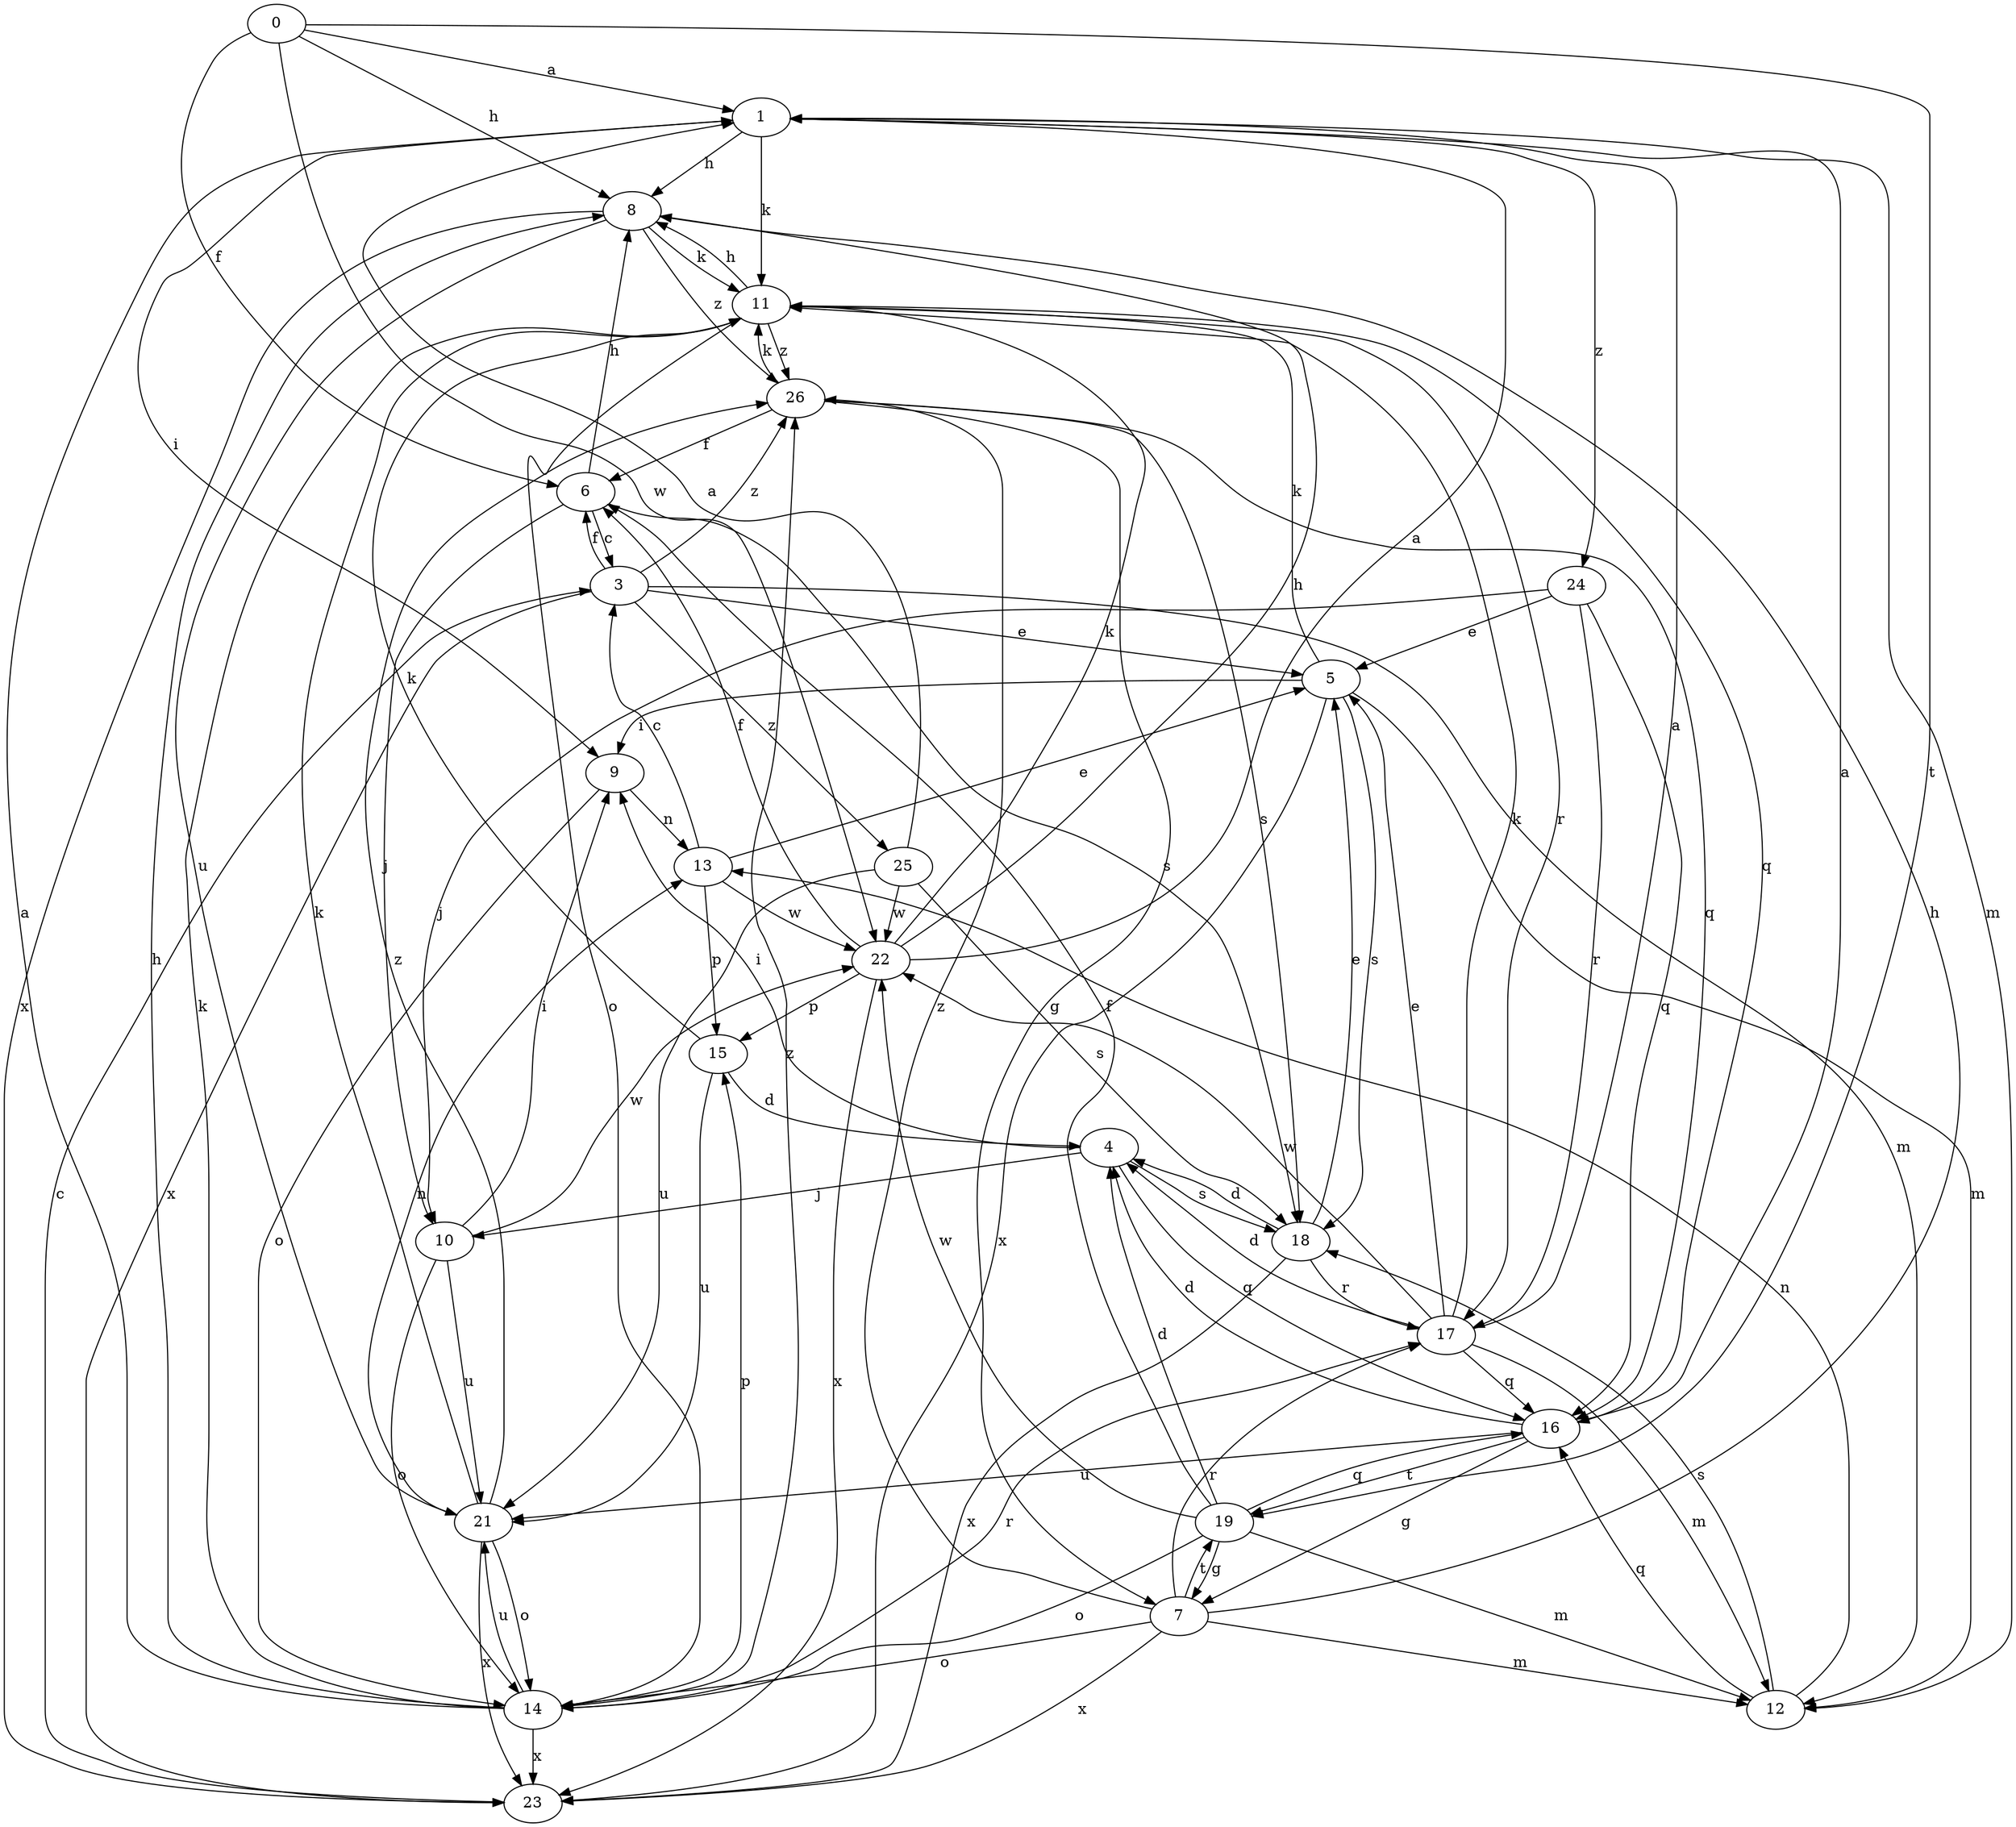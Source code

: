 strict digraph  {
0;
1;
3;
4;
5;
6;
7;
8;
9;
10;
11;
12;
13;
14;
15;
16;
17;
18;
19;
21;
22;
23;
24;
25;
26;
0 -> 1  [label=a];
0 -> 6  [label=f];
0 -> 8  [label=h];
0 -> 19  [label=t];
0 -> 22  [label=w];
1 -> 8  [label=h];
1 -> 9  [label=i];
1 -> 11  [label=k];
1 -> 12  [label=m];
1 -> 24  [label=z];
3 -> 5  [label=e];
3 -> 6  [label=f];
3 -> 12  [label=m];
3 -> 23  [label=x];
3 -> 25  [label=z];
3 -> 26  [label=z];
4 -> 9  [label=i];
4 -> 10  [label=j];
4 -> 16  [label=q];
4 -> 18  [label=s];
5 -> 9  [label=i];
5 -> 11  [label=k];
5 -> 12  [label=m];
5 -> 18  [label=s];
5 -> 23  [label=x];
6 -> 3  [label=c];
6 -> 8  [label=h];
6 -> 10  [label=j];
6 -> 18  [label=s];
7 -> 8  [label=h];
7 -> 12  [label=m];
7 -> 14  [label=o];
7 -> 17  [label=r];
7 -> 19  [label=t];
7 -> 23  [label=x];
7 -> 26  [label=z];
8 -> 11  [label=k];
8 -> 21  [label=u];
8 -> 23  [label=x];
8 -> 26  [label=z];
9 -> 13  [label=n];
9 -> 14  [label=o];
10 -> 9  [label=i];
10 -> 14  [label=o];
10 -> 21  [label=u];
10 -> 22  [label=w];
11 -> 8  [label=h];
11 -> 14  [label=o];
11 -> 16  [label=q];
11 -> 17  [label=r];
11 -> 26  [label=z];
12 -> 13  [label=n];
12 -> 16  [label=q];
12 -> 18  [label=s];
13 -> 3  [label=c];
13 -> 5  [label=e];
13 -> 15  [label=p];
13 -> 22  [label=w];
14 -> 1  [label=a];
14 -> 8  [label=h];
14 -> 11  [label=k];
14 -> 15  [label=p];
14 -> 17  [label=r];
14 -> 21  [label=u];
14 -> 23  [label=x];
14 -> 26  [label=z];
15 -> 4  [label=d];
15 -> 11  [label=k];
15 -> 21  [label=u];
16 -> 1  [label=a];
16 -> 4  [label=d];
16 -> 7  [label=g];
16 -> 19  [label=t];
16 -> 21  [label=u];
17 -> 1  [label=a];
17 -> 4  [label=d];
17 -> 5  [label=e];
17 -> 11  [label=k];
17 -> 12  [label=m];
17 -> 16  [label=q];
17 -> 22  [label=w];
18 -> 4  [label=d];
18 -> 5  [label=e];
18 -> 17  [label=r];
18 -> 23  [label=x];
19 -> 4  [label=d];
19 -> 6  [label=f];
19 -> 7  [label=g];
19 -> 12  [label=m];
19 -> 14  [label=o];
19 -> 16  [label=q];
19 -> 22  [label=w];
21 -> 11  [label=k];
21 -> 13  [label=n];
21 -> 14  [label=o];
21 -> 23  [label=x];
21 -> 26  [label=z];
22 -> 1  [label=a];
22 -> 6  [label=f];
22 -> 8  [label=h];
22 -> 11  [label=k];
22 -> 15  [label=p];
22 -> 23  [label=x];
23 -> 3  [label=c];
24 -> 5  [label=e];
24 -> 10  [label=j];
24 -> 16  [label=q];
24 -> 17  [label=r];
25 -> 1  [label=a];
25 -> 18  [label=s];
25 -> 21  [label=u];
25 -> 22  [label=w];
26 -> 6  [label=f];
26 -> 7  [label=g];
26 -> 11  [label=k];
26 -> 16  [label=q];
26 -> 18  [label=s];
}
